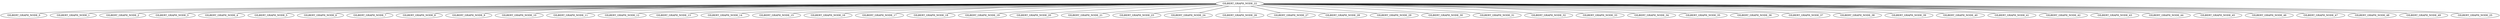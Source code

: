 graph GILBERT_GRAPH_BFS{
GILBERT_GRAPH_NODE_22 -- GILBERT_GRAPH_NODE_0;
GILBERT_GRAPH_NODE_22 -- GILBERT_GRAPH_NODE_1;
GILBERT_GRAPH_NODE_22 -- GILBERT_GRAPH_NODE_2;
GILBERT_GRAPH_NODE_22 -- GILBERT_GRAPH_NODE_3;
GILBERT_GRAPH_NODE_22 -- GILBERT_GRAPH_NODE_4;
GILBERT_GRAPH_NODE_22 -- GILBERT_GRAPH_NODE_5;
GILBERT_GRAPH_NODE_22 -- GILBERT_GRAPH_NODE_6;
GILBERT_GRAPH_NODE_22 -- GILBERT_GRAPH_NODE_7;
GILBERT_GRAPH_NODE_22 -- GILBERT_GRAPH_NODE_8;
GILBERT_GRAPH_NODE_22 -- GILBERT_GRAPH_NODE_9;
GILBERT_GRAPH_NODE_22 -- GILBERT_GRAPH_NODE_10;
GILBERT_GRAPH_NODE_22 -- GILBERT_GRAPH_NODE_11;
GILBERT_GRAPH_NODE_22 -- GILBERT_GRAPH_NODE_12;
GILBERT_GRAPH_NODE_22 -- GILBERT_GRAPH_NODE_13;
GILBERT_GRAPH_NODE_22 -- GILBERT_GRAPH_NODE_14;
GILBERT_GRAPH_NODE_22 -- GILBERT_GRAPH_NODE_15;
GILBERT_GRAPH_NODE_22 -- GILBERT_GRAPH_NODE_16;
GILBERT_GRAPH_NODE_22 -- GILBERT_GRAPH_NODE_17;
GILBERT_GRAPH_NODE_22 -- GILBERT_GRAPH_NODE_18;
GILBERT_GRAPH_NODE_22 -- GILBERT_GRAPH_NODE_19;
GILBERT_GRAPH_NODE_22 -- GILBERT_GRAPH_NODE_20;
GILBERT_GRAPH_NODE_22 -- GILBERT_GRAPH_NODE_21;
GILBERT_GRAPH_NODE_22 -- GILBERT_GRAPH_NODE_23;
GILBERT_GRAPH_NODE_22 -- GILBERT_GRAPH_NODE_24;
GILBERT_GRAPH_NODE_22 -- GILBERT_GRAPH_NODE_26;
GILBERT_GRAPH_NODE_22 -- GILBERT_GRAPH_NODE_27;
GILBERT_GRAPH_NODE_22 -- GILBERT_GRAPH_NODE_28;
GILBERT_GRAPH_NODE_22 -- GILBERT_GRAPH_NODE_29;
GILBERT_GRAPH_NODE_22 -- GILBERT_GRAPH_NODE_30;
GILBERT_GRAPH_NODE_22 -- GILBERT_GRAPH_NODE_31;
GILBERT_GRAPH_NODE_22 -- GILBERT_GRAPH_NODE_32;
GILBERT_GRAPH_NODE_22 -- GILBERT_GRAPH_NODE_33;
GILBERT_GRAPH_NODE_22 -- GILBERT_GRAPH_NODE_34;
GILBERT_GRAPH_NODE_22 -- GILBERT_GRAPH_NODE_35;
GILBERT_GRAPH_NODE_22 -- GILBERT_GRAPH_NODE_36;
GILBERT_GRAPH_NODE_22 -- GILBERT_GRAPH_NODE_37;
GILBERT_GRAPH_NODE_22 -- GILBERT_GRAPH_NODE_38;
GILBERT_GRAPH_NODE_22 -- GILBERT_GRAPH_NODE_39;
GILBERT_GRAPH_NODE_22 -- GILBERT_GRAPH_NODE_40;
GILBERT_GRAPH_NODE_22 -- GILBERT_GRAPH_NODE_41;
GILBERT_GRAPH_NODE_22 -- GILBERT_GRAPH_NODE_42;
GILBERT_GRAPH_NODE_22 -- GILBERT_GRAPH_NODE_43;
GILBERT_GRAPH_NODE_22 -- GILBERT_GRAPH_NODE_44;
GILBERT_GRAPH_NODE_22 -- GILBERT_GRAPH_NODE_45;
GILBERT_GRAPH_NODE_22 -- GILBERT_GRAPH_NODE_46;
GILBERT_GRAPH_NODE_22 -- GILBERT_GRAPH_NODE_47;
GILBERT_GRAPH_NODE_22 -- GILBERT_GRAPH_NODE_48;
GILBERT_GRAPH_NODE_22 -- GILBERT_GRAPH_NODE_49;
GILBERT_GRAPH_NODE_22 -- GILBERT_GRAPH_NODE_25;
}
